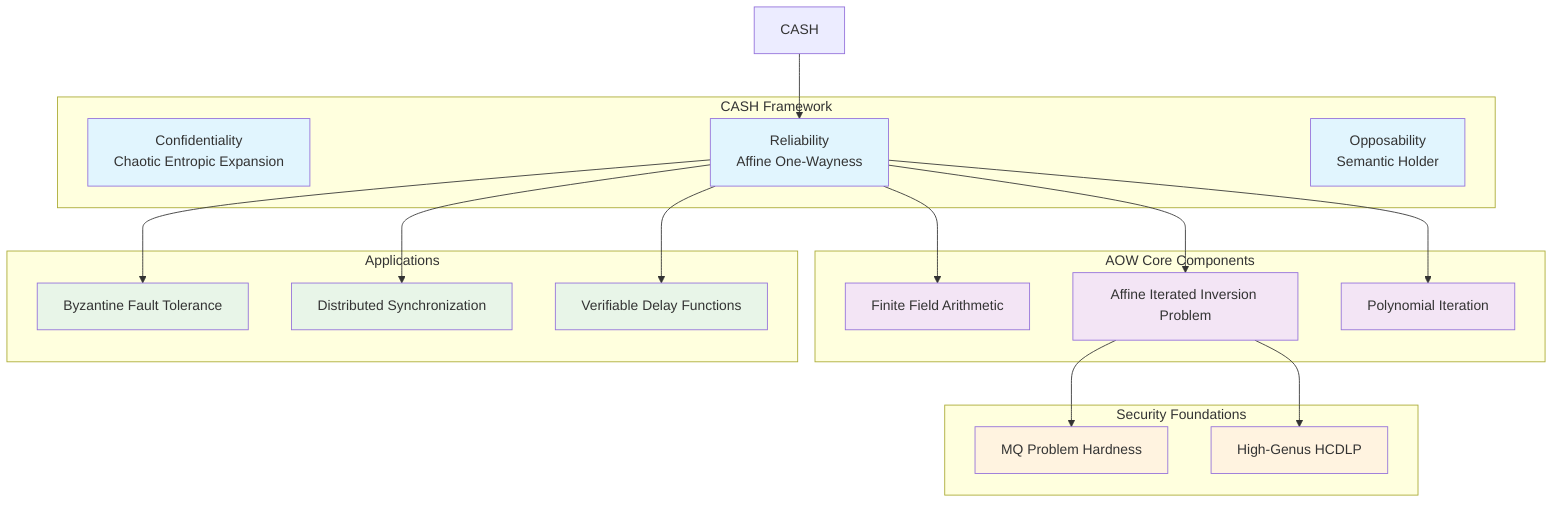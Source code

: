 graph TB
    subgraph "CASH Framework"
        direction TB
        CEE[Confidentiality<br>Chaotic Entropic Expansion]
        AOW[Reliability<br>Affine One-Wayness]
        SH[Opposability<br>Semantic Holder]
    end

    subgraph "AOW Core Components"
        direction TB
        FF[Finite Field Arithmetic]
        AIIP[Affine Iterated Inversion Problem]
        POLY[Polynomial Iteration]
    end

    subgraph "Security Foundations"
        direction TB
        MQ[MQ Problem Hardness]
        HCDLP[High-Genus HCDLP]
    end

    subgraph "Applications"
        direction TB
        BFT[Byzantine Fault Tolerance]
        DS[Distributed Synchronization]
        VDF[Verifiable Delay Functions]
    end

    CASH --> AOW
    AOW --> AIIP
    AIIP --> MQ
    AIIP --> HCDLP
    AOW --> FF
    AOW --> POLY
    AOW --> BFT
    AOW --> DS
    AOW --> VDF

    classDef cash fill:#e1f5fe
    classDef core fill:#f3e5f5
    classDef security fill:#fff3e0
    classDef apps fill:#e8f5e8
    
    class CEE,SH,AOW cash
    class FF,AIIP,POLY core
    class MQ,HCDLP security
    class BFT,DS,VDF apps